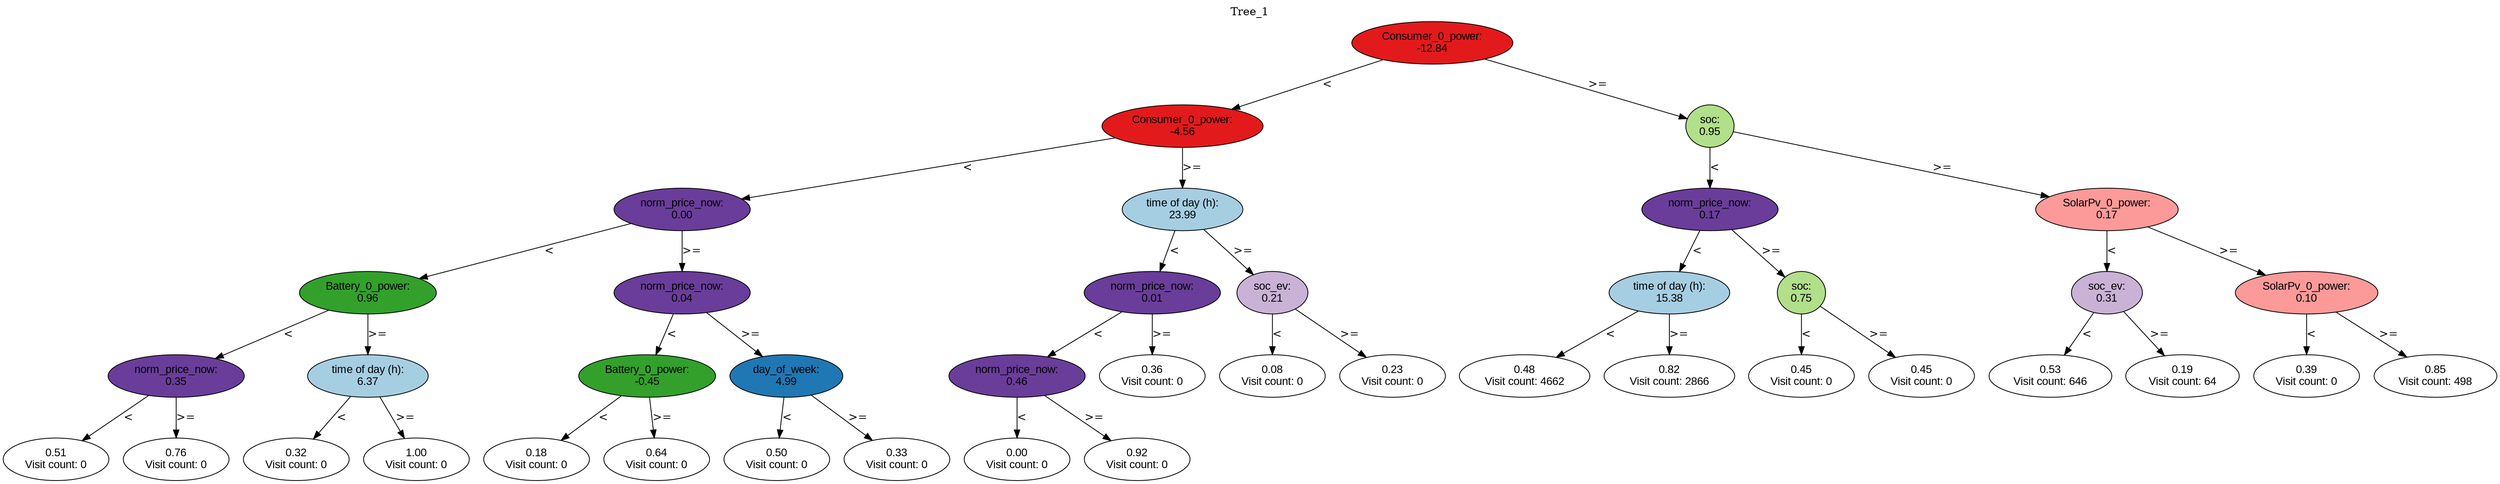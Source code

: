 digraph BST {
    node [fontname="Arial" style=filled colorscheme=paired12];
    0 [ label = "Consumer_0_power:
-12.84" fillcolor=6];
    1 [ label = "Consumer_0_power:
-4.56" fillcolor=6];
    2 [ label = "norm_price_now:
0.00" fillcolor=10];
    3 [ label = "Battery_0_power:
0.96" fillcolor=4];
    4 [ label = "norm_price_now:
0.35" fillcolor=10];
    5 [ label = "0.51
Visit count: 0" fillcolor=white];
    6 [ label = "0.76
Visit count: 0" fillcolor=white];
    7 [ label = "time of day (h):
6.37" fillcolor=1];
    8 [ label = "0.32
Visit count: 0" fillcolor=white];
    9 [ label = "1.00
Visit count: 0" fillcolor=white];
    10 [ label = "norm_price_now:
0.04" fillcolor=10];
    11 [ label = "Battery_0_power:
-0.45" fillcolor=4];
    12 [ label = "0.18
Visit count: 0" fillcolor=white];
    13 [ label = "0.64
Visit count: 0" fillcolor=white];
    14 [ label = "day_of_week:
4.99" fillcolor=2];
    15 [ label = "0.50
Visit count: 0" fillcolor=white];
    16 [ label = "0.33
Visit count: 0" fillcolor=white];
    17 [ label = "time of day (h):
23.99" fillcolor=1];
    18 [ label = "norm_price_now:
0.01" fillcolor=10];
    19 [ label = "norm_price_now:
0.46" fillcolor=10];
    20 [ label = "0.00
Visit count: 0" fillcolor=white];
    21 [ label = "0.92
Visit count: 0" fillcolor=white];
    22 [ label = "0.36
Visit count: 0" fillcolor=white];
    23 [ label = "soc_ev:
0.21" fillcolor=9];
    24 [ label = "0.08
Visit count: 0" fillcolor=white];
    25 [ label = "0.23
Visit count: 0" fillcolor=white];
    26 [ label = "soc:
0.95" fillcolor=3];
    27 [ label = "norm_price_now:
0.17" fillcolor=10];
    28 [ label = "time of day (h):
15.38" fillcolor=1];
    29 [ label = "0.48
Visit count: 4662" fillcolor=white];
    30 [ label = "0.82
Visit count: 2866" fillcolor=white];
    31 [ label = "soc:
0.75" fillcolor=3];
    32 [ label = "0.45
Visit count: 0" fillcolor=white];
    33 [ label = "0.45
Visit count: 0" fillcolor=white];
    34 [ label = "SolarPv_0_power:
0.17" fillcolor=5];
    35 [ label = "soc_ev:
0.31" fillcolor=9];
    36 [ label = "0.53
Visit count: 646" fillcolor=white];
    37 [ label = "0.19
Visit count: 64" fillcolor=white];
    38 [ label = "SolarPv_0_power:
0.10" fillcolor=5];
    39 [ label = "0.39
Visit count: 0" fillcolor=white];
    40 [ label = "0.85
Visit count: 498" fillcolor=white];

    0  -> 1[ label = "<"];
    0  -> 26[ label = ">="];
    1  -> 2[ label = "<"];
    1  -> 17[ label = ">="];
    2  -> 3[ label = "<"];
    2  -> 10[ label = ">="];
    3  -> 4[ label = "<"];
    3  -> 7[ label = ">="];
    4  -> 5[ label = "<"];
    4  -> 6[ label = ">="];
    7  -> 8[ label = "<"];
    7  -> 9[ label = ">="];
    10  -> 11[ label = "<"];
    10  -> 14[ label = ">="];
    11  -> 12[ label = "<"];
    11  -> 13[ label = ">="];
    14  -> 15[ label = "<"];
    14  -> 16[ label = ">="];
    17  -> 18[ label = "<"];
    17  -> 23[ label = ">="];
    18  -> 19[ label = "<"];
    18  -> 22[ label = ">="];
    19  -> 20[ label = "<"];
    19  -> 21[ label = ">="];
    23  -> 24[ label = "<"];
    23  -> 25[ label = ">="];
    26  -> 27[ label = "<"];
    26  -> 34[ label = ">="];
    27  -> 28[ label = "<"];
    27  -> 31[ label = ">="];
    28  -> 29[ label = "<"];
    28  -> 30[ label = ">="];
    31  -> 32[ label = "<"];
    31  -> 33[ label = ">="];
    34  -> 35[ label = "<"];
    34  -> 38[ label = ">="];
    35  -> 36[ label = "<"];
    35  -> 37[ label = ">="];
    38  -> 39[ label = "<"];
    38  -> 40[ label = ">="];

    labelloc="t";
    label="Tree_1";
}